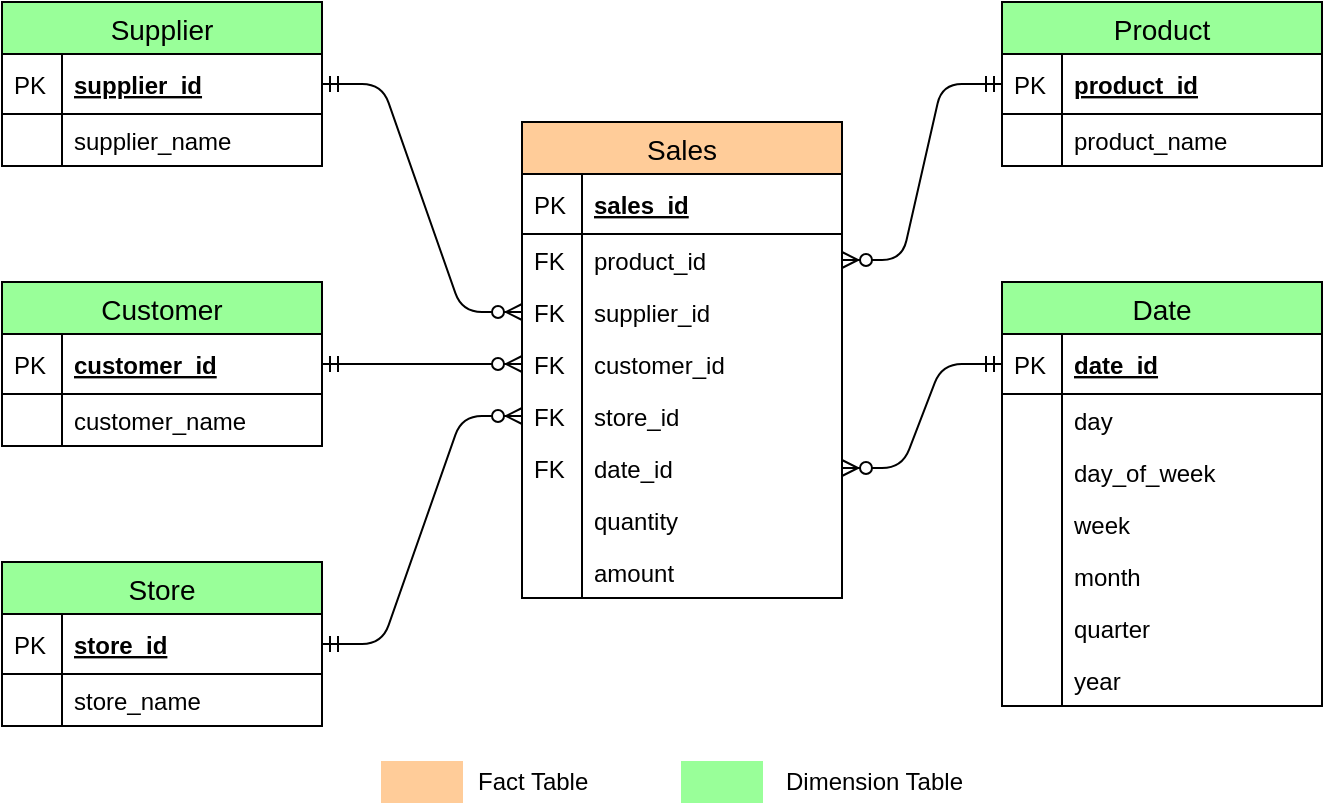 <mxfile version="13.1.3">
    <diagram id="6hGFLwfOUW9BJ-s0fimq" name="Page-1">
        <mxGraphModel dx="680" dy="608" grid="1" gridSize="10" guides="1" tooltips="1" connect="1" arrows="1" fold="1" page="1" pageScale="1" pageWidth="827" pageHeight="1169" math="0" shadow="0">
            <root>
                <mxCell id="0"/>
                <mxCell id="1" parent="0"/>
                <mxCell id="76" value="" style="edgeStyle=entityRelationEdgeStyle;fontSize=12;html=1;endArrow=ERzeroToMany;startArrow=ERmandOne;exitX=1;exitY=0.5;exitDx=0;exitDy=0;entryX=0;entryY=0.5;entryDx=0;entryDy=0;fontFamily=Helvetica;" parent="1" source="37" target="7" edge="1">
                    <mxGeometry width="100" height="100" relative="1" as="geometry">
                        <mxPoint x="390" y="210" as="sourcePoint"/>
                        <mxPoint x="490" y="110" as="targetPoint"/>
                    </mxGeometry>
                </mxCell>
                <mxCell id="77" value="" style="edgeStyle=entityRelationEdgeStyle;fontSize=12;html=1;endArrow=ERzeroToMany;startArrow=ERmandOne;exitX=1;exitY=0.5;exitDx=0;exitDy=0;entryX=0;entryY=0.5;entryDx=0;entryDy=0;fontFamily=Helvetica;" parent="1" source="42" target="9" edge="1">
                    <mxGeometry width="100" height="100" relative="1" as="geometry">
                        <mxPoint x="290" y="211" as="sourcePoint"/>
                        <mxPoint x="370" y="305" as="targetPoint"/>
                    </mxGeometry>
                </mxCell>
                <mxCell id="78" value="" style="edgeStyle=entityRelationEdgeStyle;fontSize=12;html=1;endArrow=ERzeroToMany;startArrow=ERmandOne;exitX=1;exitY=0.5;exitDx=0;exitDy=0;entryX=0;entryY=0.5;entryDx=0;entryDy=0;fontFamily=Helvetica;" parent="1" source="52" target="15" edge="1">
                    <mxGeometry width="100" height="100" relative="1" as="geometry">
                        <mxPoint x="300" y="221" as="sourcePoint"/>
                        <mxPoint x="380" y="315" as="targetPoint"/>
                    </mxGeometry>
                </mxCell>
                <mxCell id="84" value="" style="edgeStyle=entityRelationEdgeStyle;fontSize=12;html=1;endArrow=ERmandOne;startArrow=ERzeroToMany;endFill=0;startFill=1;entryX=0;entryY=0.5;entryDx=0;entryDy=0;exitX=1;exitY=0.5;exitDx=0;exitDy=0;fontFamily=Helvetica;" parent="1" source="5" target="26" edge="1">
                    <mxGeometry width="100" height="100" relative="1" as="geometry">
                        <mxPoint x="280" y="610" as="sourcePoint"/>
                        <mxPoint x="450" y="510" as="targetPoint"/>
                    </mxGeometry>
                </mxCell>
                <mxCell id="85" value="" style="edgeStyle=entityRelationEdgeStyle;fontSize=12;html=1;endArrow=ERmandOne;startArrow=ERzeroToMany;endFill=0;startFill=1;entryX=0;entryY=0.5;entryDx=0;entryDy=0;exitX=1;exitY=0.5;exitDx=0;exitDy=0;fontFamily=Helvetica;" parent="1" source="17" target="47" edge="1">
                    <mxGeometry width="100" height="100" relative="1" as="geometry">
                        <mxPoint x="530" y="279" as="sourcePoint"/>
                        <mxPoint x="610" y="211" as="targetPoint"/>
                    </mxGeometry>
                </mxCell>
                <mxCell id="2" value="Sales" style="swimlane;fontStyle=0;childLayout=stackLayout;horizontal=1;startSize=26;horizontalStack=0;resizeParent=1;resizeParentMax=0;resizeLast=0;collapsible=1;marginBottom=0;align=center;fontSize=14;fillColor=#FFCC99;fontFamily=Helvetica;" parent="1" vertex="1">
                    <mxGeometry x="360" y="200" width="160" height="238" as="geometry"/>
                </mxCell>
                <mxCell id="3" value="sales_id" style="shape=partialRectangle;top=0;left=0;right=0;bottom=1;align=left;verticalAlign=middle;fillColor=none;spacingLeft=34;spacingRight=4;overflow=hidden;rotatable=0;points=[[0,0.5],[1,0.5]];portConstraint=eastwest;dropTarget=0;fontStyle=5;fontSize=12;fontFamily=Helvetica;" parent="2" vertex="1">
                    <mxGeometry y="26" width="160" height="30" as="geometry"/>
                </mxCell>
                <mxCell id="4" value="PK" style="shape=partialRectangle;top=0;left=0;bottom=0;fillColor=none;align=left;verticalAlign=middle;spacingLeft=4;spacingRight=4;overflow=hidden;rotatable=0;points=[];portConstraint=eastwest;part=1;fontSize=12;fontFamily=Helvetica;" parent="3" vertex="1" connectable="0">
                    <mxGeometry width="30" height="30" as="geometry"/>
                </mxCell>
                <mxCell id="5" value="product_id" style="shape=partialRectangle;top=0;left=0;right=0;bottom=0;align=left;verticalAlign=top;fillColor=none;spacingLeft=34;spacingRight=4;overflow=hidden;rotatable=0;points=[[0,0.5],[1,0.5]];portConstraint=eastwest;dropTarget=0;fontSize=12;fontFamily=Helvetica;" parent="2" vertex="1">
                    <mxGeometry y="56" width="160" height="26" as="geometry"/>
                </mxCell>
                <mxCell id="6" value="FK" style="shape=partialRectangle;top=0;left=0;bottom=0;fillColor=none;align=left;verticalAlign=top;spacingLeft=4;spacingRight=4;overflow=hidden;rotatable=0;points=[];portConstraint=eastwest;part=1;fontSize=12;fontFamily=Helvetica;" parent="5" vertex="1" connectable="0">
                    <mxGeometry width="30" height="26" as="geometry"/>
                </mxCell>
                <mxCell id="7" value="supplier_id" style="shape=partialRectangle;top=0;left=0;right=0;bottom=0;align=left;verticalAlign=top;fillColor=none;spacingLeft=34;spacingRight=4;overflow=hidden;rotatable=0;points=[[0,0.5],[1,0.5]];portConstraint=eastwest;dropTarget=0;fontSize=12;fontFamily=Helvetica;" parent="2" vertex="1">
                    <mxGeometry y="82" width="160" height="26" as="geometry"/>
                </mxCell>
                <mxCell id="8" value="FK" style="shape=partialRectangle;top=0;left=0;bottom=0;fillColor=none;align=left;verticalAlign=top;spacingLeft=4;spacingRight=4;overflow=hidden;rotatable=0;points=[];portConstraint=eastwest;part=1;fontSize=12;fontFamily=Helvetica;" parent="7" vertex="1" connectable="0">
                    <mxGeometry width="30" height="26" as="geometry"/>
                </mxCell>
                <mxCell id="9" value="customer_id" style="shape=partialRectangle;top=0;left=0;right=0;bottom=0;align=left;verticalAlign=top;fillColor=none;spacingLeft=34;spacingRight=4;overflow=hidden;rotatable=0;points=[[0,0.5],[1,0.5]];portConstraint=eastwest;dropTarget=0;fontSize=12;fontFamily=Helvetica;" parent="2" vertex="1">
                    <mxGeometry y="108" width="160" height="26" as="geometry"/>
                </mxCell>
                <mxCell id="10" value="FK" style="shape=partialRectangle;top=0;left=0;bottom=0;fillColor=none;align=left;verticalAlign=top;spacingLeft=4;spacingRight=4;overflow=hidden;rotatable=0;points=[];portConstraint=eastwest;part=1;fontSize=12;fontFamily=Helvetica;" parent="9" vertex="1" connectable="0">
                    <mxGeometry width="30" height="26" as="geometry"/>
                </mxCell>
                <mxCell id="15" value="store_id" style="shape=partialRectangle;top=0;left=0;right=0;bottom=0;align=left;verticalAlign=top;fillColor=none;spacingLeft=34;spacingRight=4;overflow=hidden;rotatable=0;points=[[0,0.5],[1,0.5]];portConstraint=eastwest;dropTarget=0;fontSize=12;fontFamily=Helvetica;" parent="2" vertex="1">
                    <mxGeometry y="134" width="160" height="26" as="geometry"/>
                </mxCell>
                <mxCell id="16" value="FK" style="shape=partialRectangle;top=0;left=0;bottom=0;fillColor=none;align=left;verticalAlign=top;spacingLeft=4;spacingRight=4;overflow=hidden;rotatable=0;points=[];portConstraint=eastwest;part=1;fontSize=12;fontFamily=Helvetica;" parent="15" vertex="1" connectable="0">
                    <mxGeometry width="30" height="26" as="geometry"/>
                </mxCell>
                <mxCell id="17" value="date_id" style="shape=partialRectangle;top=0;left=0;right=0;bottom=0;align=left;verticalAlign=top;fillColor=none;spacingLeft=34;spacingRight=4;overflow=hidden;rotatable=0;points=[[0,0.5],[1,0.5]];portConstraint=eastwest;dropTarget=0;fontSize=12;fontFamily=Helvetica;" parent="2" vertex="1">
                    <mxGeometry y="160" width="160" height="26" as="geometry"/>
                </mxCell>
                <mxCell id="18" value="FK" style="shape=partialRectangle;top=0;left=0;bottom=0;fillColor=none;align=left;verticalAlign=top;spacingLeft=4;spacingRight=4;overflow=hidden;rotatable=0;points=[];portConstraint=eastwest;part=1;fontSize=12;fontFamily=Helvetica;" parent="17" vertex="1" connectable="0">
                    <mxGeometry width="30" height="26" as="geometry"/>
                </mxCell>
                <mxCell id="21" value="quantity" style="shape=partialRectangle;top=0;left=0;right=0;bottom=0;align=left;verticalAlign=top;fillColor=none;spacingLeft=34;spacingRight=4;overflow=hidden;rotatable=0;points=[[0,0.5],[1,0.5]];portConstraint=eastwest;dropTarget=0;fontSize=12;fontFamily=Helvetica;" parent="2" vertex="1">
                    <mxGeometry y="186" width="160" height="26" as="geometry"/>
                </mxCell>
                <mxCell id="22" value="" style="shape=partialRectangle;top=0;left=0;bottom=0;fillColor=none;align=left;verticalAlign=top;spacingLeft=4;spacingRight=4;overflow=hidden;rotatable=0;points=[];portConstraint=eastwest;part=1;fontSize=12;fontFamily=Helvetica;" parent="21" vertex="1" connectable="0">
                    <mxGeometry width="30" height="26" as="geometry"/>
                </mxCell>
                <mxCell id="23" value="amount" style="shape=partialRectangle;top=0;left=0;right=0;bottom=0;align=left;verticalAlign=top;fillColor=none;spacingLeft=34;spacingRight=4;overflow=hidden;rotatable=0;points=[[0,0.5],[1,0.5]];portConstraint=eastwest;dropTarget=0;fontSize=12;fontFamily=Helvetica;" parent="2" vertex="1">
                    <mxGeometry y="212" width="160" height="26" as="geometry"/>
                </mxCell>
                <mxCell id="24" value="" style="shape=partialRectangle;top=0;left=0;bottom=0;fillColor=none;align=left;verticalAlign=top;spacingLeft=4;spacingRight=4;overflow=hidden;rotatable=0;points=[];portConstraint=eastwest;part=1;fontSize=12;fontFamily=Helvetica;" parent="23" vertex="1" connectable="0">
                    <mxGeometry width="30" height="26" as="geometry"/>
                </mxCell>
                <mxCell id="46" value="Date" style="swimlane;fontStyle=0;childLayout=stackLayout;horizontal=1;startSize=26;horizontalStack=0;resizeParent=1;resizeParentMax=0;resizeLast=0;collapsible=1;marginBottom=0;align=center;fontSize=14;fillColor=#99FF99;fontFamily=Helvetica;" parent="1" vertex="1">
                    <mxGeometry x="600" y="280" width="160" height="212" as="geometry"/>
                </mxCell>
                <mxCell id="47" value="date_id" style="shape=partialRectangle;top=0;left=0;right=0;bottom=1;align=left;verticalAlign=middle;fillColor=none;spacingLeft=34;spacingRight=4;overflow=hidden;rotatable=0;points=[[0,0.5],[1,0.5]];portConstraint=eastwest;dropTarget=0;fontStyle=5;fontSize=12;fontFamily=Helvetica;" parent="46" vertex="1">
                    <mxGeometry y="26" width="160" height="30" as="geometry"/>
                </mxCell>
                <mxCell id="48" value="PK" style="shape=partialRectangle;top=0;left=0;bottom=0;fillColor=none;align=left;verticalAlign=middle;spacingLeft=4;spacingRight=4;overflow=hidden;rotatable=0;points=[];portConstraint=eastwest;part=1;fontSize=12;fontFamily=Helvetica;" parent="47" vertex="1" connectable="0">
                    <mxGeometry width="30" height="30" as="geometry"/>
                </mxCell>
                <mxCell id="49" value="day" style="shape=partialRectangle;top=0;left=0;right=0;bottom=0;align=left;verticalAlign=top;fillColor=none;spacingLeft=34;spacingRight=4;overflow=hidden;rotatable=0;points=[[0,0.5],[1,0.5]];portConstraint=eastwest;dropTarget=0;fontSize=12;fontFamily=Helvetica;" parent="46" vertex="1">
                    <mxGeometry y="56" width="160" height="26" as="geometry"/>
                </mxCell>
                <mxCell id="50" value="" style="shape=partialRectangle;top=0;left=0;bottom=0;fillColor=none;align=left;verticalAlign=top;spacingLeft=4;spacingRight=4;overflow=hidden;rotatable=0;points=[];portConstraint=eastwest;part=1;fontSize=12;fontFamily=Helvetica;" parent="49" vertex="1" connectable="0">
                    <mxGeometry width="30" height="26" as="geometry"/>
                </mxCell>
                <mxCell id="56" value="day_of_week" style="shape=partialRectangle;top=0;left=0;right=0;bottom=0;align=left;verticalAlign=top;fillColor=none;spacingLeft=34;spacingRight=4;overflow=hidden;rotatable=0;points=[[0,0.5],[1,0.5]];portConstraint=eastwest;dropTarget=0;fontSize=12;fontFamily=Helvetica;" parent="46" vertex="1">
                    <mxGeometry y="82" width="160" height="26" as="geometry"/>
                </mxCell>
                <mxCell id="57" value="" style="shape=partialRectangle;top=0;left=0;bottom=0;fillColor=none;align=left;verticalAlign=top;spacingLeft=4;spacingRight=4;overflow=hidden;rotatable=0;points=[];portConstraint=eastwest;part=1;fontSize=12;fontFamily=Helvetica;" parent="56" vertex="1" connectable="0">
                    <mxGeometry width="30" height="26" as="geometry"/>
                </mxCell>
                <mxCell id="58" value="week" style="shape=partialRectangle;top=0;left=0;right=0;bottom=0;align=left;verticalAlign=top;fillColor=none;spacingLeft=34;spacingRight=4;overflow=hidden;rotatable=0;points=[[0,0.5],[1,0.5]];portConstraint=eastwest;dropTarget=0;fontSize=12;fontFamily=Helvetica;" parent="46" vertex="1">
                    <mxGeometry y="108" width="160" height="26" as="geometry"/>
                </mxCell>
                <mxCell id="59" value="" style="shape=partialRectangle;top=0;left=0;bottom=0;fillColor=none;align=left;verticalAlign=top;spacingLeft=4;spacingRight=4;overflow=hidden;rotatable=0;points=[];portConstraint=eastwest;part=1;fontSize=12;fontFamily=Helvetica;" parent="58" vertex="1" connectable="0">
                    <mxGeometry width="30" height="26" as="geometry"/>
                </mxCell>
                <mxCell id="60" value="month" style="shape=partialRectangle;top=0;left=0;right=0;bottom=0;align=left;verticalAlign=top;fillColor=none;spacingLeft=34;spacingRight=4;overflow=hidden;rotatable=0;points=[[0,0.5],[1,0.5]];portConstraint=eastwest;dropTarget=0;fontSize=12;fontFamily=Helvetica;" parent="46" vertex="1">
                    <mxGeometry y="134" width="160" height="26" as="geometry"/>
                </mxCell>
                <mxCell id="61" value="" style="shape=partialRectangle;top=0;left=0;bottom=0;fillColor=none;align=left;verticalAlign=top;spacingLeft=4;spacingRight=4;overflow=hidden;rotatable=0;points=[];portConstraint=eastwest;part=1;fontSize=12;fontFamily=Helvetica;" parent="60" vertex="1" connectable="0">
                    <mxGeometry width="30" height="26" as="geometry"/>
                </mxCell>
                <mxCell id="62" value="quarter" style="shape=partialRectangle;top=0;left=0;right=0;bottom=0;align=left;verticalAlign=top;fillColor=none;spacingLeft=34;spacingRight=4;overflow=hidden;rotatable=0;points=[[0,0.5],[1,0.5]];portConstraint=eastwest;dropTarget=0;fontSize=12;fontFamily=Helvetica;" parent="46" vertex="1">
                    <mxGeometry y="160" width="160" height="26" as="geometry"/>
                </mxCell>
                <mxCell id="63" value="" style="shape=partialRectangle;top=0;left=0;bottom=0;fillColor=none;align=left;verticalAlign=top;spacingLeft=4;spacingRight=4;overflow=hidden;rotatable=0;points=[];portConstraint=eastwest;part=1;fontSize=12;fontFamily=Helvetica;" parent="62" vertex="1" connectable="0">
                    <mxGeometry width="30" height="26" as="geometry"/>
                </mxCell>
                <mxCell id="64" value="year" style="shape=partialRectangle;top=0;left=0;right=0;bottom=0;align=left;verticalAlign=top;fillColor=none;spacingLeft=34;spacingRight=4;overflow=hidden;rotatable=0;points=[[0,0.5],[1,0.5]];portConstraint=eastwest;dropTarget=0;fontSize=12;fontFamily=Helvetica;" parent="46" vertex="1">
                    <mxGeometry y="186" width="160" height="26" as="geometry"/>
                </mxCell>
                <mxCell id="65" value="" style="shape=partialRectangle;top=0;left=0;bottom=0;fillColor=none;align=left;verticalAlign=top;spacingLeft=4;spacingRight=4;overflow=hidden;rotatable=0;points=[];portConstraint=eastwest;part=1;fontSize=12;fontFamily=Helvetica;" parent="64" vertex="1" connectable="0">
                    <mxGeometry width="30" height="26" as="geometry"/>
                </mxCell>
                <mxCell id="51" value="Store" style="swimlane;fontStyle=0;childLayout=stackLayout;horizontal=1;startSize=26;horizontalStack=0;resizeParent=1;resizeParentMax=0;resizeLast=0;collapsible=1;marginBottom=0;align=center;fontSize=14;fillColor=#99FF99;fontFamily=Helvetica;" parent="1" vertex="1">
                    <mxGeometry x="100" y="420" width="160" height="82" as="geometry"/>
                </mxCell>
                <mxCell id="52" value="store_id" style="shape=partialRectangle;top=0;left=0;right=0;bottom=1;align=left;verticalAlign=middle;fillColor=none;spacingLeft=34;spacingRight=4;overflow=hidden;rotatable=0;points=[[0,0.5],[1,0.5]];portConstraint=eastwest;dropTarget=0;fontStyle=5;fontSize=12;fontFamily=Helvetica;" parent="51" vertex="1">
                    <mxGeometry y="26" width="160" height="30" as="geometry"/>
                </mxCell>
                <mxCell id="53" value="PK" style="shape=partialRectangle;top=0;left=0;bottom=0;fillColor=none;align=left;verticalAlign=middle;spacingLeft=4;spacingRight=4;overflow=hidden;rotatable=0;points=[];portConstraint=eastwest;part=1;fontSize=12;fontFamily=Helvetica;" parent="52" vertex="1" connectable="0">
                    <mxGeometry width="30" height="30" as="geometry"/>
                </mxCell>
                <mxCell id="54" value="store_name" style="shape=partialRectangle;top=0;left=0;right=0;bottom=0;align=left;verticalAlign=top;fillColor=none;spacingLeft=34;spacingRight=4;overflow=hidden;rotatable=0;points=[[0,0.5],[1,0.5]];portConstraint=eastwest;dropTarget=0;fontSize=12;fontFamily=Helvetica;" parent="51" vertex="1">
                    <mxGeometry y="56" width="160" height="26" as="geometry"/>
                </mxCell>
                <mxCell id="55" value="" style="shape=partialRectangle;top=0;left=0;bottom=0;fillColor=none;align=left;verticalAlign=top;spacingLeft=4;spacingRight=4;overflow=hidden;rotatable=0;points=[];portConstraint=eastwest;part=1;fontSize=12;fontFamily=Helvetica;" parent="54" vertex="1" connectable="0">
                    <mxGeometry width="30" height="26" as="geometry"/>
                </mxCell>
                <mxCell id="36" value="Supplier" style="swimlane;fontStyle=0;childLayout=stackLayout;horizontal=1;startSize=26;horizontalStack=0;resizeParent=1;resizeParentMax=0;resizeLast=0;collapsible=1;marginBottom=0;align=center;fontSize=14;fillColor=#99FF99;fontFamily=Helvetica;fontColor=#000000;" parent="1" vertex="1">
                    <mxGeometry x="100" y="140" width="160" height="82" as="geometry"/>
                </mxCell>
                <mxCell id="37" value="supplier_id" style="shape=partialRectangle;top=0;left=0;right=0;bottom=1;align=left;verticalAlign=middle;fillColor=none;spacingLeft=34;spacingRight=4;overflow=hidden;rotatable=0;points=[[0,0.5],[1,0.5]];portConstraint=eastwest;dropTarget=0;fontStyle=5;fontSize=12;fontFamily=Helvetica;" parent="36" vertex="1">
                    <mxGeometry y="26" width="160" height="30" as="geometry"/>
                </mxCell>
                <mxCell id="38" value="PK" style="shape=partialRectangle;top=0;left=0;bottom=0;fillColor=none;align=left;verticalAlign=middle;spacingLeft=4;spacingRight=4;overflow=hidden;rotatable=0;points=[];portConstraint=eastwest;part=1;fontSize=12;fontFamily=Helvetica;" parent="37" vertex="1" connectable="0">
                    <mxGeometry width="30" height="30" as="geometry"/>
                </mxCell>
                <mxCell id="39" value="supplier_name" style="shape=partialRectangle;top=0;left=0;right=0;bottom=0;align=left;verticalAlign=top;fillColor=none;spacingLeft=34;spacingRight=4;overflow=hidden;rotatable=0;points=[[0,0.5],[1,0.5]];portConstraint=eastwest;dropTarget=0;fontSize=12;fontFamily=Helvetica;" parent="36" vertex="1">
                    <mxGeometry y="56" width="160" height="26" as="geometry"/>
                </mxCell>
                <mxCell id="40" value="" style="shape=partialRectangle;top=0;left=0;bottom=0;fillColor=none;align=left;verticalAlign=top;spacingLeft=4;spacingRight=4;overflow=hidden;rotatable=0;points=[];portConstraint=eastwest;part=1;fontSize=12;fontFamily=Helvetica;" parent="39" vertex="1" connectable="0">
                    <mxGeometry width="30" height="26" as="geometry"/>
                </mxCell>
                <mxCell id="41" value="Customer" style="swimlane;fontStyle=0;childLayout=stackLayout;horizontal=1;startSize=26;horizontalStack=0;resizeParent=1;resizeParentMax=0;resizeLast=0;collapsible=1;marginBottom=0;align=center;fontSize=14;fillColor=#99FF99;fontFamily=Helvetica;" parent="1" vertex="1">
                    <mxGeometry x="100" y="280" width="160" height="82" as="geometry"/>
                </mxCell>
                <mxCell id="42" value="customer_id" style="shape=partialRectangle;top=0;left=0;right=0;bottom=1;align=left;verticalAlign=middle;fillColor=none;spacingLeft=34;spacingRight=4;overflow=hidden;rotatable=0;points=[[0,0.5],[1,0.5]];portConstraint=eastwest;dropTarget=0;fontStyle=5;fontSize=12;fontFamily=Helvetica;" parent="41" vertex="1">
                    <mxGeometry y="26" width="160" height="30" as="geometry"/>
                </mxCell>
                <mxCell id="43" value="PK" style="shape=partialRectangle;top=0;left=0;bottom=0;fillColor=none;align=left;verticalAlign=middle;spacingLeft=4;spacingRight=4;overflow=hidden;rotatable=0;points=[];portConstraint=eastwest;part=1;fontSize=12;fontFamily=Helvetica;" parent="42" vertex="1" connectable="0">
                    <mxGeometry width="30" height="30" as="geometry"/>
                </mxCell>
                <mxCell id="44" value="customer_name" style="shape=partialRectangle;top=0;left=0;right=0;bottom=0;align=left;verticalAlign=top;fillColor=none;spacingLeft=34;spacingRight=4;overflow=hidden;rotatable=0;points=[[0,0.5],[1,0.5]];portConstraint=eastwest;dropTarget=0;fontSize=12;fontFamily=Helvetica;" parent="41" vertex="1">
                    <mxGeometry y="56" width="160" height="26" as="geometry"/>
                </mxCell>
                <mxCell id="45" value="" style="shape=partialRectangle;top=0;left=0;bottom=0;fillColor=none;align=left;verticalAlign=top;spacingLeft=4;spacingRight=4;overflow=hidden;rotatable=0;points=[];portConstraint=eastwest;part=1;fontSize=12;fontFamily=Helvetica;" parent="44" vertex="1" connectable="0">
                    <mxGeometry width="30" height="26" as="geometry"/>
                </mxCell>
                <mxCell id="25" value="Product" style="swimlane;fontStyle=0;childLayout=stackLayout;horizontal=1;startSize=26;horizontalStack=0;resizeParent=1;resizeParentMax=0;resizeLast=0;collapsible=1;marginBottom=0;align=center;fontSize=14;fillColor=#99FF99;fontFamily=Helvetica;" parent="1" vertex="1">
                    <mxGeometry x="600" y="140" width="160" height="82" as="geometry"/>
                </mxCell>
                <mxCell id="26" value="product_id" style="shape=partialRectangle;top=0;left=0;right=0;bottom=1;align=left;verticalAlign=middle;fillColor=none;spacingLeft=34;spacingRight=4;overflow=hidden;rotatable=0;points=[[0,0.5],[1,0.5]];portConstraint=eastwest;dropTarget=0;fontStyle=5;fontSize=12;fontFamily=Helvetica;" parent="25" vertex="1">
                    <mxGeometry y="26" width="160" height="30" as="geometry"/>
                </mxCell>
                <mxCell id="27" value="PK" style="shape=partialRectangle;top=0;left=0;bottom=0;fillColor=none;align=left;verticalAlign=middle;spacingLeft=4;spacingRight=4;overflow=hidden;rotatable=0;points=[];portConstraint=eastwest;part=1;fontSize=12;fontFamily=Helvetica;" parent="26" vertex="1" connectable="0">
                    <mxGeometry width="30" height="30" as="geometry"/>
                </mxCell>
                <mxCell id="28" value="product_name" style="shape=partialRectangle;top=0;left=0;right=0;bottom=0;align=left;verticalAlign=top;fillColor=none;spacingLeft=34;spacingRight=4;overflow=hidden;rotatable=0;points=[[0,0.5],[1,0.5]];portConstraint=eastwest;dropTarget=0;fontSize=12;fontFamily=Helvetica;" parent="25" vertex="1">
                    <mxGeometry y="56" width="160" height="26" as="geometry"/>
                </mxCell>
                <mxCell id="29" value="" style="shape=partialRectangle;top=0;left=0;bottom=0;fillColor=none;align=left;verticalAlign=top;spacingLeft=4;spacingRight=4;overflow=hidden;rotatable=0;points=[];portConstraint=eastwest;part=1;fontSize=12;fontFamily=Helvetica;" parent="28" vertex="1" connectable="0">
                    <mxGeometry width="30" height="26" as="geometry"/>
                </mxCell>
                <mxCell id="87" value="" style="rounded=0;whiteSpace=wrap;html=1;fillColor=#FFCC99;strokeColor=#FFCC99;" vertex="1" parent="1">
                    <mxGeometry x="290" y="520" width="40" height="20" as="geometry"/>
                </mxCell>
                <mxCell id="88" value="" style="rounded=0;whiteSpace=wrap;html=1;fillColor=#99FF99;strokeColor=#99FF99;" vertex="1" parent="1">
                    <mxGeometry x="440" y="520" width="40" height="20" as="geometry"/>
                </mxCell>
                <mxCell id="93" value="Fact Table" style="text;html=1;strokeColor=none;fillColor=none;align=left;verticalAlign=middle;whiteSpace=wrap;rounded=0;" vertex="1" parent="1">
                    <mxGeometry x="336" y="520" width="88" height="20" as="geometry"/>
                </mxCell>
                <mxCell id="94" value="Dimension Table" style="text;html=1;strokeColor=none;fillColor=none;align=left;verticalAlign=middle;whiteSpace=wrap;rounded=0;" vertex="1" parent="1">
                    <mxGeometry x="490" y="520" width="100" height="20" as="geometry"/>
                </mxCell>
            </root>
        </mxGraphModel>
    </diagram>
</mxfile>